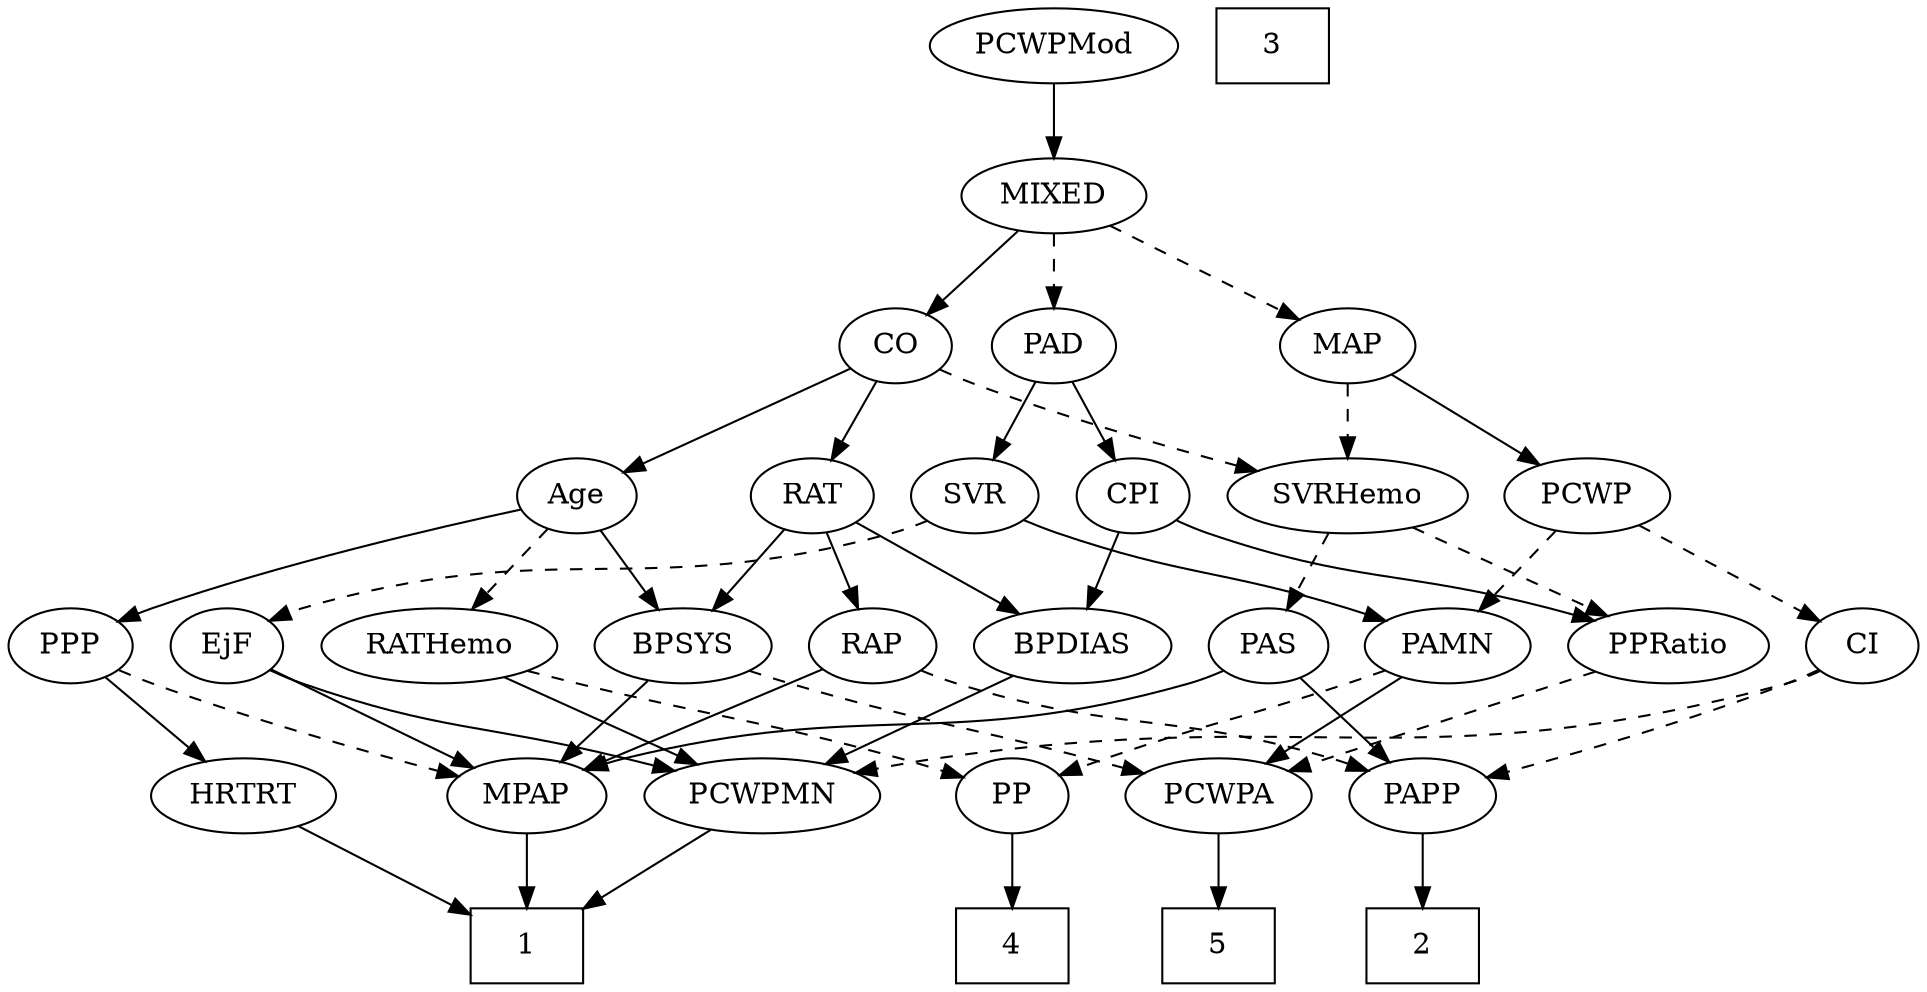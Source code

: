 strict digraph {
	graph [bb="0,0,844.4,468"];
	node [label="\N"];
	1	[height=0.5,
		pos="661.4,18",
		shape=box,
		width=0.75];
	2	[height=0.5,
		pos="576.4,18",
		shape=box,
		width=0.75];
	3	[height=0.5,
		pos="531.4,450",
		shape=box,
		width=0.75];
	4	[height=0.5,
		pos="40.397,18",
		shape=box,
		width=0.75];
	5	[height=0.5,
		pos="130.4,18",
		shape=box,
		width=0.75];
	Age	[height=0.5,
		pos="696.4,234",
		width=0.75];
	BPSYS	[height=0.5,
		pos="660.4,162",
		width=1.0471];
	Age -> BPSYS	[pos="e,668.95,179.63 688.05,216.76 683.75,208.4 678.4,198.02 673.57,188.61",
		style=solid];
	RATHemo	[height=0.5,
		pos="237.4,162",
		width=1.3721];
	Age -> RATHemo	[pos="e,273.03,174.58 675.92,221.86 670.96,219.58 665.59,217.44 660.4,216 503.28,172.56 455.42,211.06 295.4,180 291.28,179.2 287.04,178.24 \
282.81,177.18",
		style=dashed];
	PPP	[height=0.5,
		pos="817.4,162",
		width=0.75];
	Age -> PPP	[pos="e,797.7,174.4 716.11,221.6 735.88,210.16 766.54,192.42 788.95,179.46",
		style=solid];
	EjF	[height=0.5,
		pos="403.4,162",
		width=0.75];
	MPAP	[height=0.5,
		pos="661.4,90",
		width=0.97491];
	EjF -> MPAP	[pos="e,635.12,101.98 423.99,150.24 428.94,147.94 434.28,145.7 439.4,144 516,118.58 539.92,130.63 617.4,108 620.03,107.23 622.73,106.37 \
625.44,105.46",
		style=solid];
	PCWPMN	[height=0.5,
		pos="403.4,90",
		width=1.3902];
	EjF -> PCWPMN	[pos="e,403.4,108.1 403.4,143.7 403.4,135.98 403.4,126.71 403.4,118.11",
		style=solid];
	RAP	[height=0.5,
		pos="744.4,162",
		width=0.77632];
	RAP -> MPAP	[pos="e,678.91,105.77 728,147.17 716.26,137.27 700.23,123.75 686.84,112.46",
		style=solid];
	PAPP	[height=0.5,
		pos="576.4,90",
		width=0.88464];
	RAP -> PAPP	[pos="e,601.53,101.48 722.57,150.75 717.6,148.48 712.33,146.12 707.4,144 667.81,127 657.3,124.25 617.4,108 615.31,107.15 613.16,106.27 \
611,105.38",
		style=dashed];
	MIXED	[height=0.5,
		pos="434.4,378",
		width=1.1193];
	PAD	[height=0.5,
		pos="434.4,306",
		width=0.79437];
	MIXED -> PAD	[pos="e,434.4,324.1 434.4,359.7 434.4,351.98 434.4,342.71 434.4,334.11",
		style=dashed];
	CO	[height=0.5,
		pos="576.4,306",
		width=0.75];
	MIXED -> CO	[pos="e,555.15,317.47 460.44,364.16 484.58,352.26 520.5,334.56 545.95,322.01",
		style=solid];
	MAP	[height=0.5,
		pos="357.4,306",
		width=0.84854];
	MIXED -> MAP	[pos="e,373.39,321.54 417.31,361.46 406.65,351.78 392.79,339.17 381.08,328.53",
		style=dashed];
	MPAP -> 1	[pos="e,661.4,36.104 661.4,71.697 661.4,63.983 661.4,54.712 661.4,46.112",
		style=solid];
	BPSYS -> MPAP	[pos="e,661.15,108.1 660.64,143.7 660.75,135.98 660.89,126.71 661.01,118.11",
		style=solid];
	PCWPA	[height=0.5,
		pos="130.4,90",
		width=1.1555];
	BPSYS -> PCWPA	[pos="e,170.97,94.203 632.39,149.64 626.22,147.49 619.65,145.45 613.4,144 532.08,125.12 287.83,103.75 181.16,95.032",
		style=dashed];
	CPI	[height=0.5,
		pos="434.4,234",
		width=0.75];
	PAD -> CPI	[pos="e,434.4,252.1 434.4,287.7 434.4,279.98 434.4,270.71 434.4,262.11",
		style=solid];
	SVR	[height=0.5,
		pos="361.4,234",
		width=0.77632];
	PAD -> SVR	[pos="e,376.5,249.49 419.27,290.5 409.09,280.73 395.49,267.69 384.03,256.7",
		style=solid];
	CO -> Age	[pos="e,676.55,246.58 596.21,293.44 615.67,282.09 645.55,264.66 667.62,251.78",
		style=solid];
	RAT	[height=0.5,
		pos="624.4,234",
		width=0.75827];
	CO -> RAT	[pos="e,613.55,250.82 587.29,289.12 593.36,280.26 601.06,269.04 607.86,259.12",
		style=solid];
	SVRHemo	[height=0.5,
		pos="529.4,234",
		width=1.3902];
	CO -> SVRHemo	[pos="e,540.67,251.8 565.73,289.12 560.01,280.59 552.82,269.89 546.35,260.25",
		style=dashed];
	PAS	[height=0.5,
		pos="577.4,162",
		width=0.75];
	PAS -> MPAP	[pos="e,643.8,105.66 593.59,147.5 605.63,137.47 622.28,123.6 636.07,112.11",
		style=solid];
	PAS -> PAPP	[pos="e,576.64,108.1 577.15,143.7 577.04,135.98 576.91,126.71 576.78,118.11",
		style=solid];
	PAMN	[height=0.5,
		pos="36.397,162",
		width=1.011];
	PAMN -> PCWPA	[pos="e,110.3,105.97 55.874,146.5 69.18,136.59 87.03,123.29 101.92,112.2",
		style=solid];
	PP	[height=0.5,
		pos="40.397,90",
		width=0.75];
	PAMN -> PP	[pos="e,39.419,108.1 37.386,143.7 37.826,135.98 38.356,126.71 38.847,118.11",
		style=dashed];
	RATHemo -> PCWPMN	[pos="e,372.31,104.11 268.62,147.83 295.28,136.59 333.82,120.34 362.86,108.09",
		style=solid];
	RATHemo -> PP	[pos="e,62.122,100.87 200.99,149.79 168.76,139.62 120.58,123.85 79.397,108 76.835,107.01 74.196,105.96 71.555,104.87",
		style=dashed];
	BPDIAS	[height=0.5,
		pos="490.4,162",
		width=1.1735];
	CPI -> BPDIAS	[pos="e,477.09,179.63 446.55,217.81 453.58,209.02 462.61,197.73 470.65,187.69",
		style=solid];
	PPRatio	[height=0.5,
		pos="130.4,162",
		width=1.1013];
	CPI -> PPRatio	[pos="e,159.95,174.16 413.85,222.1 408.9,219.81 403.54,217.6 398.4,216 304.22,186.66 275.01,204.25 179.4,180 176.21,179.19 172.94,178.27 \
169.67,177.28",
		style=solid];
	RAT -> RAP	[pos="e,724.15,174.81 644.21,221.44 663.55,210.16 693.2,192.87 715.23,180.02",
		style=solid];
	RAT -> BPSYS	[pos="e,651.84,179.63 632.75,216.76 637.05,208.4 642.39,198.02 647.23,188.61",
		style=solid];
	RAT -> BPDIAS	[pos="e,516.35,176.56 603.75,222.22 582.92,211.33 550.36,194.33 525.48,181.32",
		style=solid];
	SVR -> EjF	[pos="e,393.71,179.15 371.14,216.76 376.28,208.19 382.7,197.49 388.46,187.9",
		style=dashed];
	SVR -> PAMN	[pos="e,63.221,174.2 340.27,222.05 335.18,219.76 329.68,217.57 324.4,216 219.74,184.9 187.07,207.45 81.397,180 78.593,179.27 75.723,178.43 \
72.856,177.52",
		style=solid];
	PCWPMod	[height=0.5,
		pos="434.4,450",
		width=1.4443];
	PCWPMod -> MIXED	[pos="e,434.4,396.1 434.4,431.7 434.4,423.98 434.4,414.71 434.4,406.11",
		style=solid];
	PCWPA -> 5	[pos="e,130.4,36.104 130.4,71.697 130.4,63.983 130.4,54.712 130.4,46.112",
		style=solid];
	PCWPMN -> 1	[pos="e,634.32,28.859 444.53,79.668 486.89,69.803 554.67,53.3 612.4,36 616.42,34.793 620.61,33.461 624.77,32.09",
		style=solid];
	SVRHemo -> PAS	[pos="e,566.43,178.99 540.77,216.41 546.72,207.74 554.1,196.97 560.68,187.38",
		style=dashed];
	SVRHemo -> PPRatio	[pos="e,159.64,174.27 493.11,221.57 485.65,219.5 477.81,217.52 470.4,216 342.72,189.88 306.33,209.52 179.4,180 176.05,179.22 172.61,178.3 \
169.19,177.29",
		style=dashed];
	BPDIAS -> PCWPMN	[pos="e,422.84,106.64 471.52,145.81 459.6,136.22 444,123.67 430.74,113",
		style=solid];
	MAP -> SVRHemo	[pos="e,496.76,247.67 381.27,294.45 386.26,292.29 391.49,290.05 396.4,288 426.6,275.4 460.92,261.74 487.13,251.44",
		style=dashed];
	PCWP	[height=0.5,
		pos="280.4,234",
		width=0.97491];
	MAP -> PCWP	[pos="e,296.86,249.97 341.44,290.5 330.75,280.77 316.47,267.79 304.41,256.83",
		style=solid];
	PP -> 4	[pos="e,40.397,36.104 40.397,71.697 40.397,63.983 40.397,54.712 40.397,46.112",
		style=solid];
	PPP -> MPAP	[pos="e,687.23,102.19 796.12,150.84 791.29,148.57 786.17,146.18 781.4,144 752.99,131.02 720.59,116.74 696.62,106.28",
		style=dashed];
	HRTRT	[height=0.5,
		pos="786.4,90",
		width=1.1013];
	PPP -> HRTRT	[pos="e,793.91,107.96 810.05,144.41 806.47,136.34 802.09,126.43 798.07,117.35",
		style=solid];
	PPRatio -> PCWPA	[pos="e,130.4,108.1 130.4,143.7 130.4,135.98 130.4,126.71 130.4,118.11",
		style=dashed];
	PCWP -> PAMN	[pos="e,63.848,173.87 249.09,225.7 209.65,216.26 139.95,198.8 81.397,180 78.803,179.17 76.139,178.27 73.465,177.34",
		style=dashed];
	CI	[height=0.5,
		pos="331.4,162",
		width=0.75];
	PCWP -> CI	[pos="e,319.98,178.67 292.23,216.76 298.69,207.89 306.82,196.74 313.99,186.89",
		style=dashed];
	CI -> PCWPMN	[pos="e,386.83,107.1 345.97,146.83 355.58,137.49 368.4,125.02 379.49,114.24",
		style=dashed];
	CI -> PAPP	[pos="e,546.79,96.629 352.43,150.24 357.27,147.99 362.45,145.78 367.4,144 425,123.31 494.29,107.43 536.83,98.654",
		style=dashed];
	PAPP -> 2	[pos="e,576.4,36.104 576.4,71.697 576.4,63.983 576.4,54.712 576.4,46.112",
		style=solid];
	HRTRT -> 1	[pos="e,688.46,34.157 762.3,75.503 743.88,65.19 718.2,50.81 697.36,39.138",
		style=solid];
}
